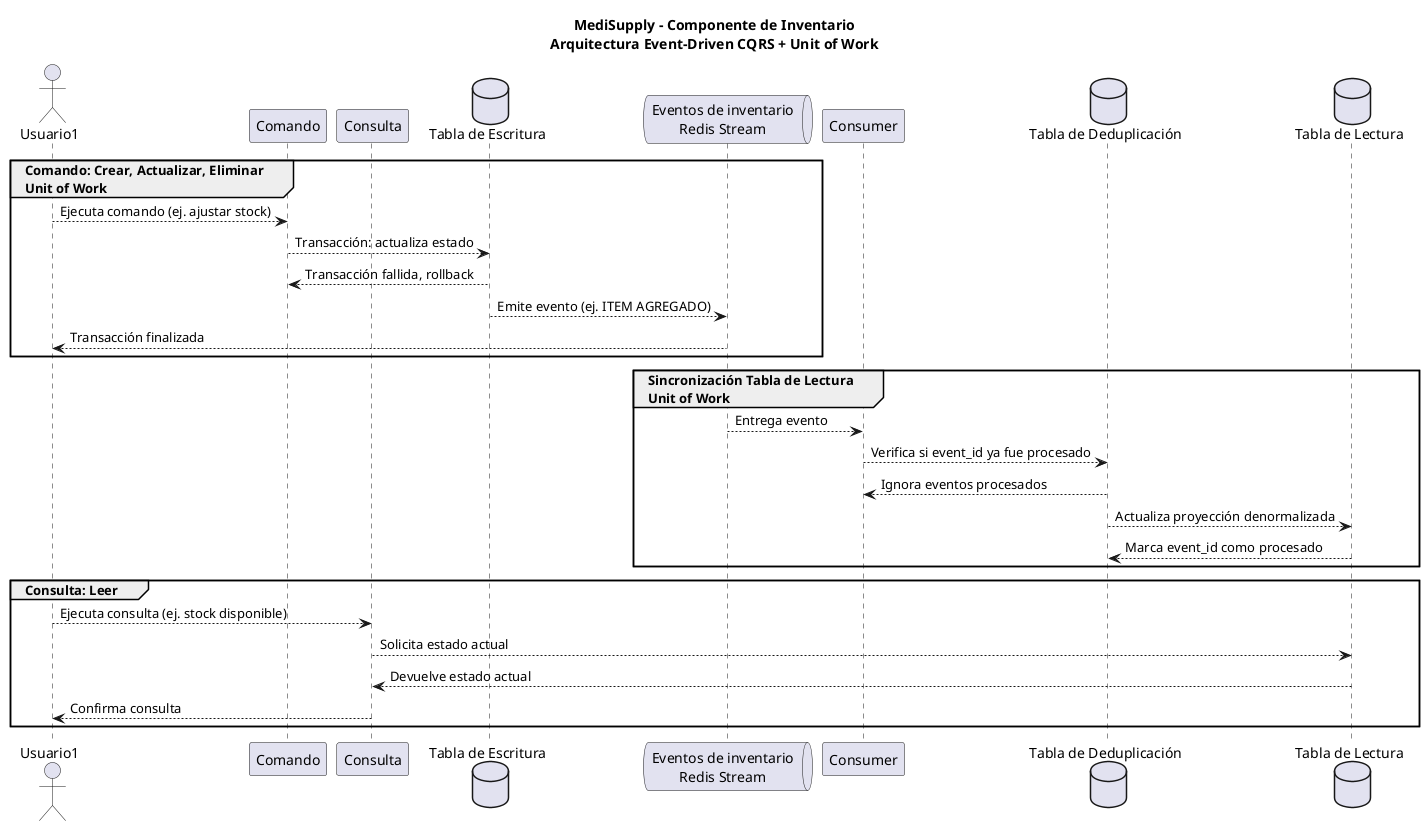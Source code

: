 @startuml flujo_procesamiento_eventos
title MediSupply - Componente de Inventario\nArquitectura Event-Driven CQRS + Unit of Work

actor Usuario1

participant "Comando" as Command
participant "Consulta" as Query
database "Tabla de Escritura" as WriteDB
queue " Eventos de inventario \nRedis Stream" as Redis
participant "Consumer" as Worker
database "Tabla de Deduplicación" as Dedup
database "Tabla de Lectura" as ReadDB

group Comando: Crear, Actualizar, Eliminar\nUnit of Work
Usuario1 --> Command : Ejecuta comando (ej. ajustar stock)
Command  --> WriteDB : Transacción: actualiza estado
WriteDB  --> Command : Transacción fallida, rollback
WriteDB  --> Redis : Emite evento (ej. ITEM AGREGADO)
Redis  --> Usuario1 : Transacción finalizada
end

group Sincronización Tabla de Lectura\nUnit of Work
Redis  --> Worker : Entrega evento
Worker --> Dedup : Verifica si event_id ya fue procesado
Dedup --> Worker : Ignora eventos procesados
Dedup  --> ReadDB : Actualiza proyección denormalizada 
ReadDB --> Dedup : Marca event_id como procesado
end

group Consulta: Leer
Usuario1 --> Query : Ejecuta consulta (ej. stock disponible)
Query    --> ReadDB : Solicita estado actual
ReadDB   --> Query : Devuelve estado actual
Query    --> Usuario1 : Confirma consulta
end

@enduml
